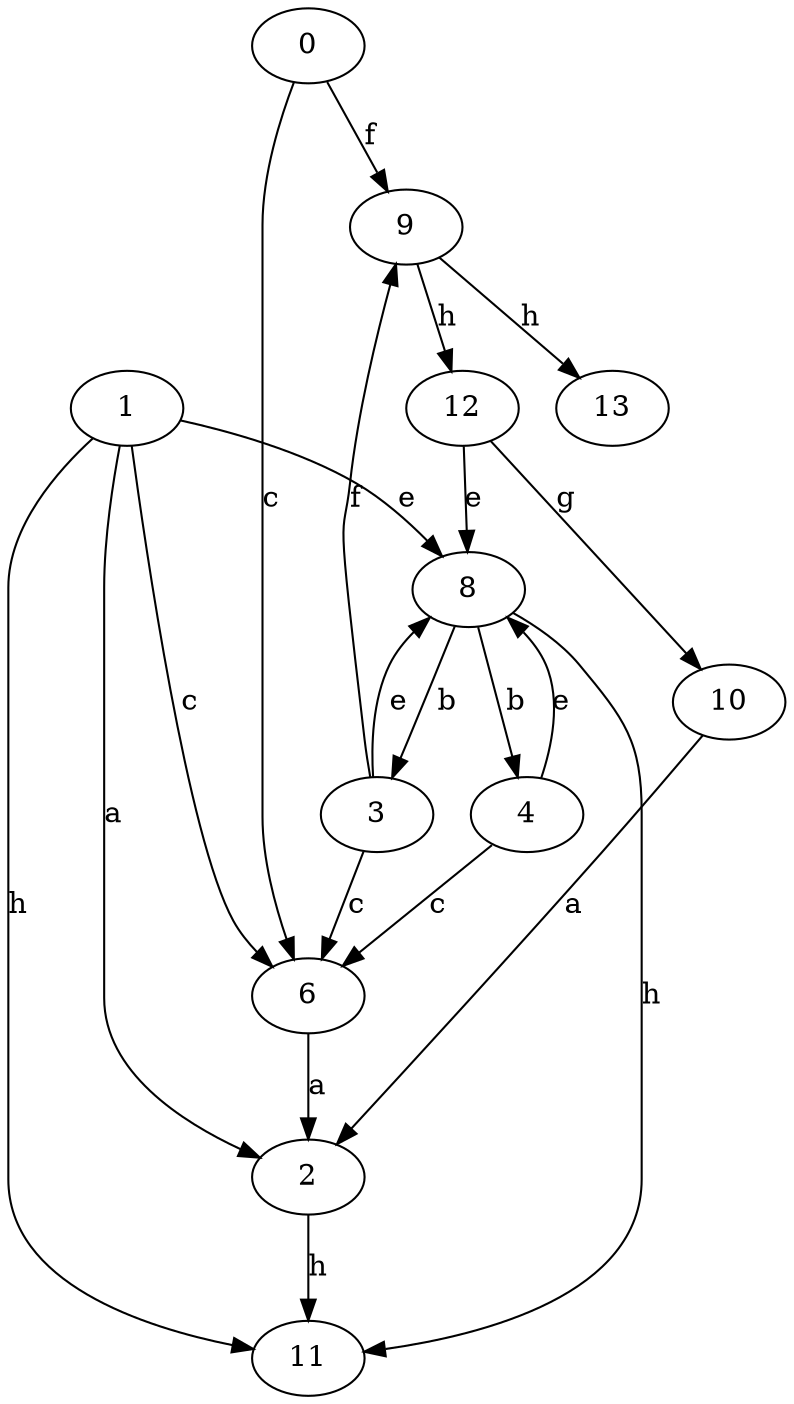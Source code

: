 strict digraph  {
0;
1;
2;
3;
4;
6;
8;
9;
10;
11;
12;
13;
0 -> 6  [label=c];
0 -> 9  [label=f];
1 -> 2  [label=a];
1 -> 6  [label=c];
1 -> 8  [label=e];
1 -> 11  [label=h];
2 -> 11  [label=h];
3 -> 6  [label=c];
3 -> 8  [label=e];
3 -> 9  [label=f];
4 -> 6  [label=c];
4 -> 8  [label=e];
6 -> 2  [label=a];
8 -> 3  [label=b];
8 -> 4  [label=b];
8 -> 11  [label=h];
9 -> 12  [label=h];
9 -> 13  [label=h];
10 -> 2  [label=a];
12 -> 8  [label=e];
12 -> 10  [label=g];
}
